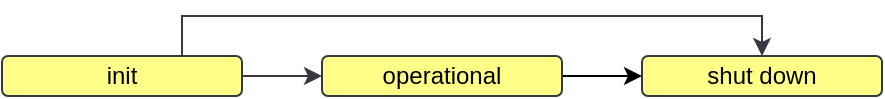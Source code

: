 <mxfile version="13.6.10" type="device"><diagram id="4QSvVlHw20kSAHKu2oQa" name="Page-1"><mxGraphModel dx="1420" dy="756" grid="1" gridSize="10" guides="1" tooltips="1" connect="1" arrows="1" fold="1" page="1" pageScale="1" pageWidth="1654" pageHeight="2336" math="0" shadow="0"><root><mxCell id="0"/><mxCell id="1" parent="0"/><mxCell id="rTfPJYlKmbrqxBM0bDCB-9" value="" style="edgeStyle=orthogonalEdgeStyle;rounded=0;orthogonalLoop=1;jettySize=auto;html=1;fillColor=#ffff88;strokeColor=#36393d;" parent="1" source="rTfPJYlKmbrqxBM0bDCB-6" edge="1"><mxGeometry relative="1" as="geometry"><mxPoint x="530" y="185" as="targetPoint"/></mxGeometry></mxCell><mxCell id="rTfPJYlKmbrqxBM0bDCB-6" value="init" style="rounded=1;whiteSpace=wrap;html=1;fillColor=#ffff88;strokeColor=#36393d;" parent="1" vertex="1"><mxGeometry x="370" y="175" width="120" height="20" as="geometry"/></mxCell><mxCell id="3RL1_wKYXqz2D5QKrNJI-2" value="" style="edgeStyle=orthogonalEdgeStyle;rounded=0;orthogonalLoop=1;jettySize=auto;html=1;" edge="1" parent="1" source="rTfPJYlKmbrqxBM0bDCB-10" target="rTfPJYlKmbrqxBM0bDCB-12"><mxGeometry relative="1" as="geometry"/></mxCell><mxCell id="rTfPJYlKmbrqxBM0bDCB-10" value="operational" style="rounded=1;whiteSpace=wrap;html=1;fillColor=#ffff88;strokeColor=#36393d;" parent="1" vertex="1"><mxGeometry x="530" y="175" width="120" height="20" as="geometry"/></mxCell><mxCell id="rTfPJYlKmbrqxBM0bDCB-12" value="shut down" style="rounded=1;whiteSpace=wrap;html=1;fillColor=#ffff88;strokeColor=#36393d;" parent="1" vertex="1"><mxGeometry x="690" y="175" width="120" height="20" as="geometry"/></mxCell><mxCell id="3RL1_wKYXqz2D5QKrNJI-5" value="" style="edgeStyle=orthogonalEdgeStyle;rounded=0;orthogonalLoop=1;jettySize=auto;html=1;fillColor=#ffff88;strokeColor=#36393d;entryX=0.5;entryY=0;entryDx=0;entryDy=0;exitX=0.75;exitY=0;exitDx=0;exitDy=0;" edge="1" parent="1" source="rTfPJYlKmbrqxBM0bDCB-6" target="rTfPJYlKmbrqxBM0bDCB-12"><mxGeometry relative="1" as="geometry"><mxPoint x="310" y="140" as="sourcePoint"/><mxPoint x="750" y="140" as="targetPoint"/></mxGeometry></mxCell></root></mxGraphModel></diagram></mxfile>